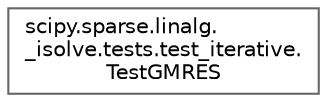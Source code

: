 digraph "Graphical Class Hierarchy"
{
 // LATEX_PDF_SIZE
  bgcolor="transparent";
  edge [fontname=Helvetica,fontsize=10,labelfontname=Helvetica,labelfontsize=10];
  node [fontname=Helvetica,fontsize=10,shape=box,height=0.2,width=0.4];
  rankdir="LR";
  Node0 [id="Node000000",label="scipy.sparse.linalg.\l_isolve.tests.test_iterative.\lTestGMRES",height=0.2,width=0.4,color="grey40", fillcolor="white", style="filled",URL="$d4/d70/classscipy_1_1sparse_1_1linalg_1_1__isolve_1_1tests_1_1test__iterative_1_1TestGMRES.html",tooltip=" "];
}
